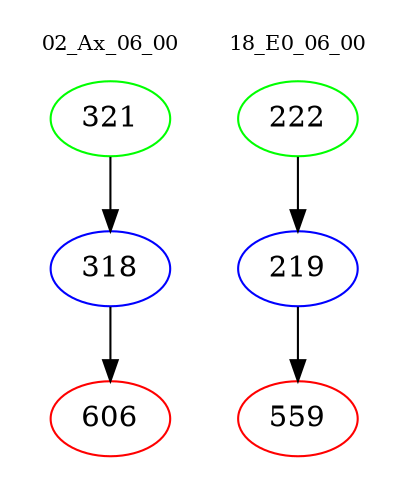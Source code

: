 digraph{
subgraph cluster_0 {
color = white
label = "02_Ax_06_00";
fontsize=10;
T0_321 [label="321", color="green"]
T0_321 -> T0_318 [color="black"]
T0_318 [label="318", color="blue"]
T0_318 -> T0_606 [color="black"]
T0_606 [label="606", color="red"]
}
subgraph cluster_1 {
color = white
label = "18_E0_06_00";
fontsize=10;
T1_222 [label="222", color="green"]
T1_222 -> T1_219 [color="black"]
T1_219 [label="219", color="blue"]
T1_219 -> T1_559 [color="black"]
T1_559 [label="559", color="red"]
}
}
